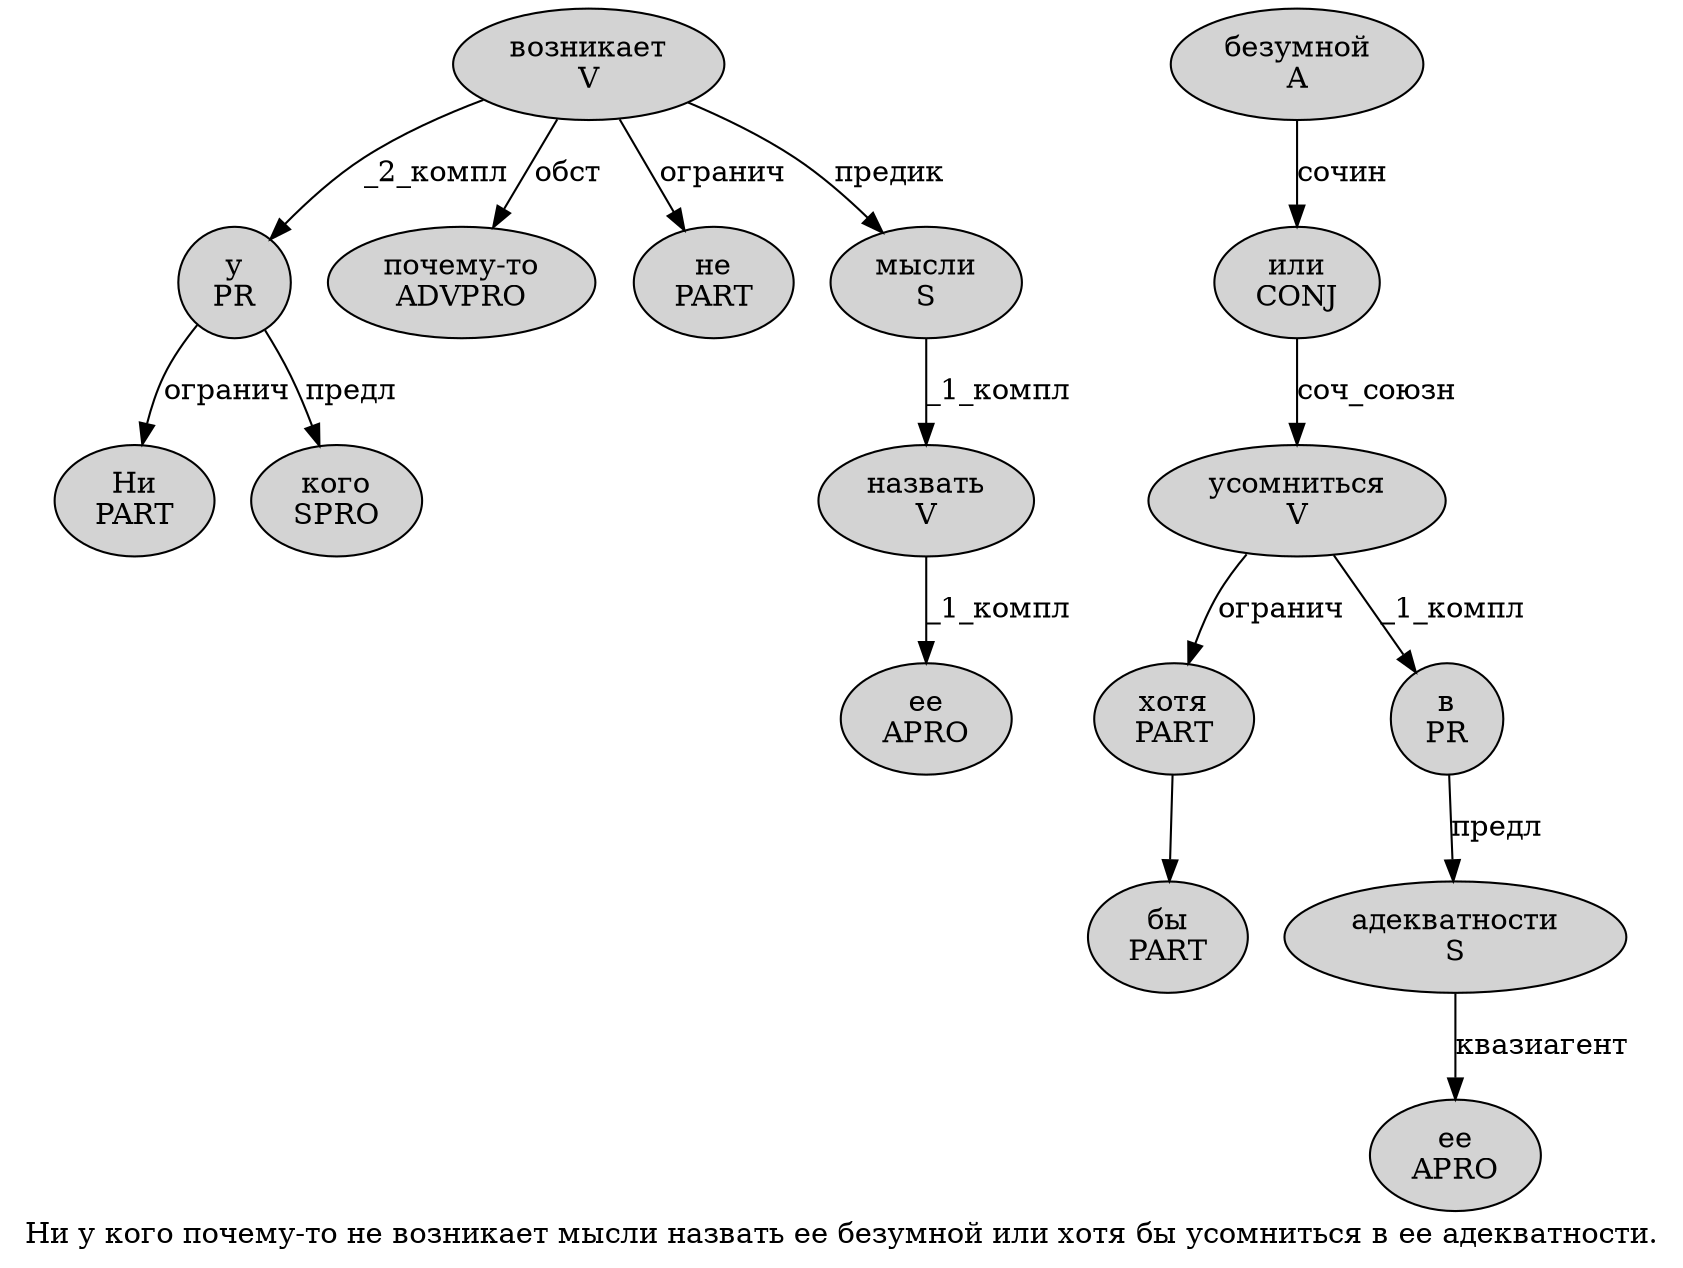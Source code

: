 digraph SENTENCE_2286 {
	graph [label="Ни у кого почему-то не возникает мысли назвать ее безумной или хотя бы усомниться в ее адекватности."]
	node [style=filled]
		0 [label="Ни
PART" color="" fillcolor=lightgray penwidth=1 shape=ellipse]
		1 [label="у
PR" color="" fillcolor=lightgray penwidth=1 shape=ellipse]
		2 [label="кого
SPRO" color="" fillcolor=lightgray penwidth=1 shape=ellipse]
		3 [label="почему-то
ADVPRO" color="" fillcolor=lightgray penwidth=1 shape=ellipse]
		4 [label="не
PART" color="" fillcolor=lightgray penwidth=1 shape=ellipse]
		5 [label="возникает
V" color="" fillcolor=lightgray penwidth=1 shape=ellipse]
		6 [label="мысли
S" color="" fillcolor=lightgray penwidth=1 shape=ellipse]
		7 [label="назвать
V" color="" fillcolor=lightgray penwidth=1 shape=ellipse]
		8 [label="ее
APRO" color="" fillcolor=lightgray penwidth=1 shape=ellipse]
		9 [label="безумной
A" color="" fillcolor=lightgray penwidth=1 shape=ellipse]
		10 [label="или
CONJ" color="" fillcolor=lightgray penwidth=1 shape=ellipse]
		11 [label="хотя
PART" color="" fillcolor=lightgray penwidth=1 shape=ellipse]
		12 [label="бы
PART" color="" fillcolor=lightgray penwidth=1 shape=ellipse]
		13 [label="усомниться
V" color="" fillcolor=lightgray penwidth=1 shape=ellipse]
		14 [label="в
PR" color="" fillcolor=lightgray penwidth=1 shape=ellipse]
		15 [label="ее
APRO" color="" fillcolor=lightgray penwidth=1 shape=ellipse]
		16 [label="адекватности
S" color="" fillcolor=lightgray penwidth=1 shape=ellipse]
			13 -> 11 [label="огранич"]
			13 -> 14 [label="_1_компл"]
			6 -> 7 [label="_1_компл"]
			5 -> 1 [label="_2_компл"]
			5 -> 3 [label="обст"]
			5 -> 4 [label="огранич"]
			5 -> 6 [label="предик"]
			11 -> 12
			1 -> 0 [label="огранич"]
			1 -> 2 [label="предл"]
			10 -> 13 [label="соч_союзн"]
			7 -> 8 [label="_1_компл"]
			16 -> 15 [label="квазиагент"]
			9 -> 10 [label="сочин"]
			14 -> 16 [label="предл"]
}